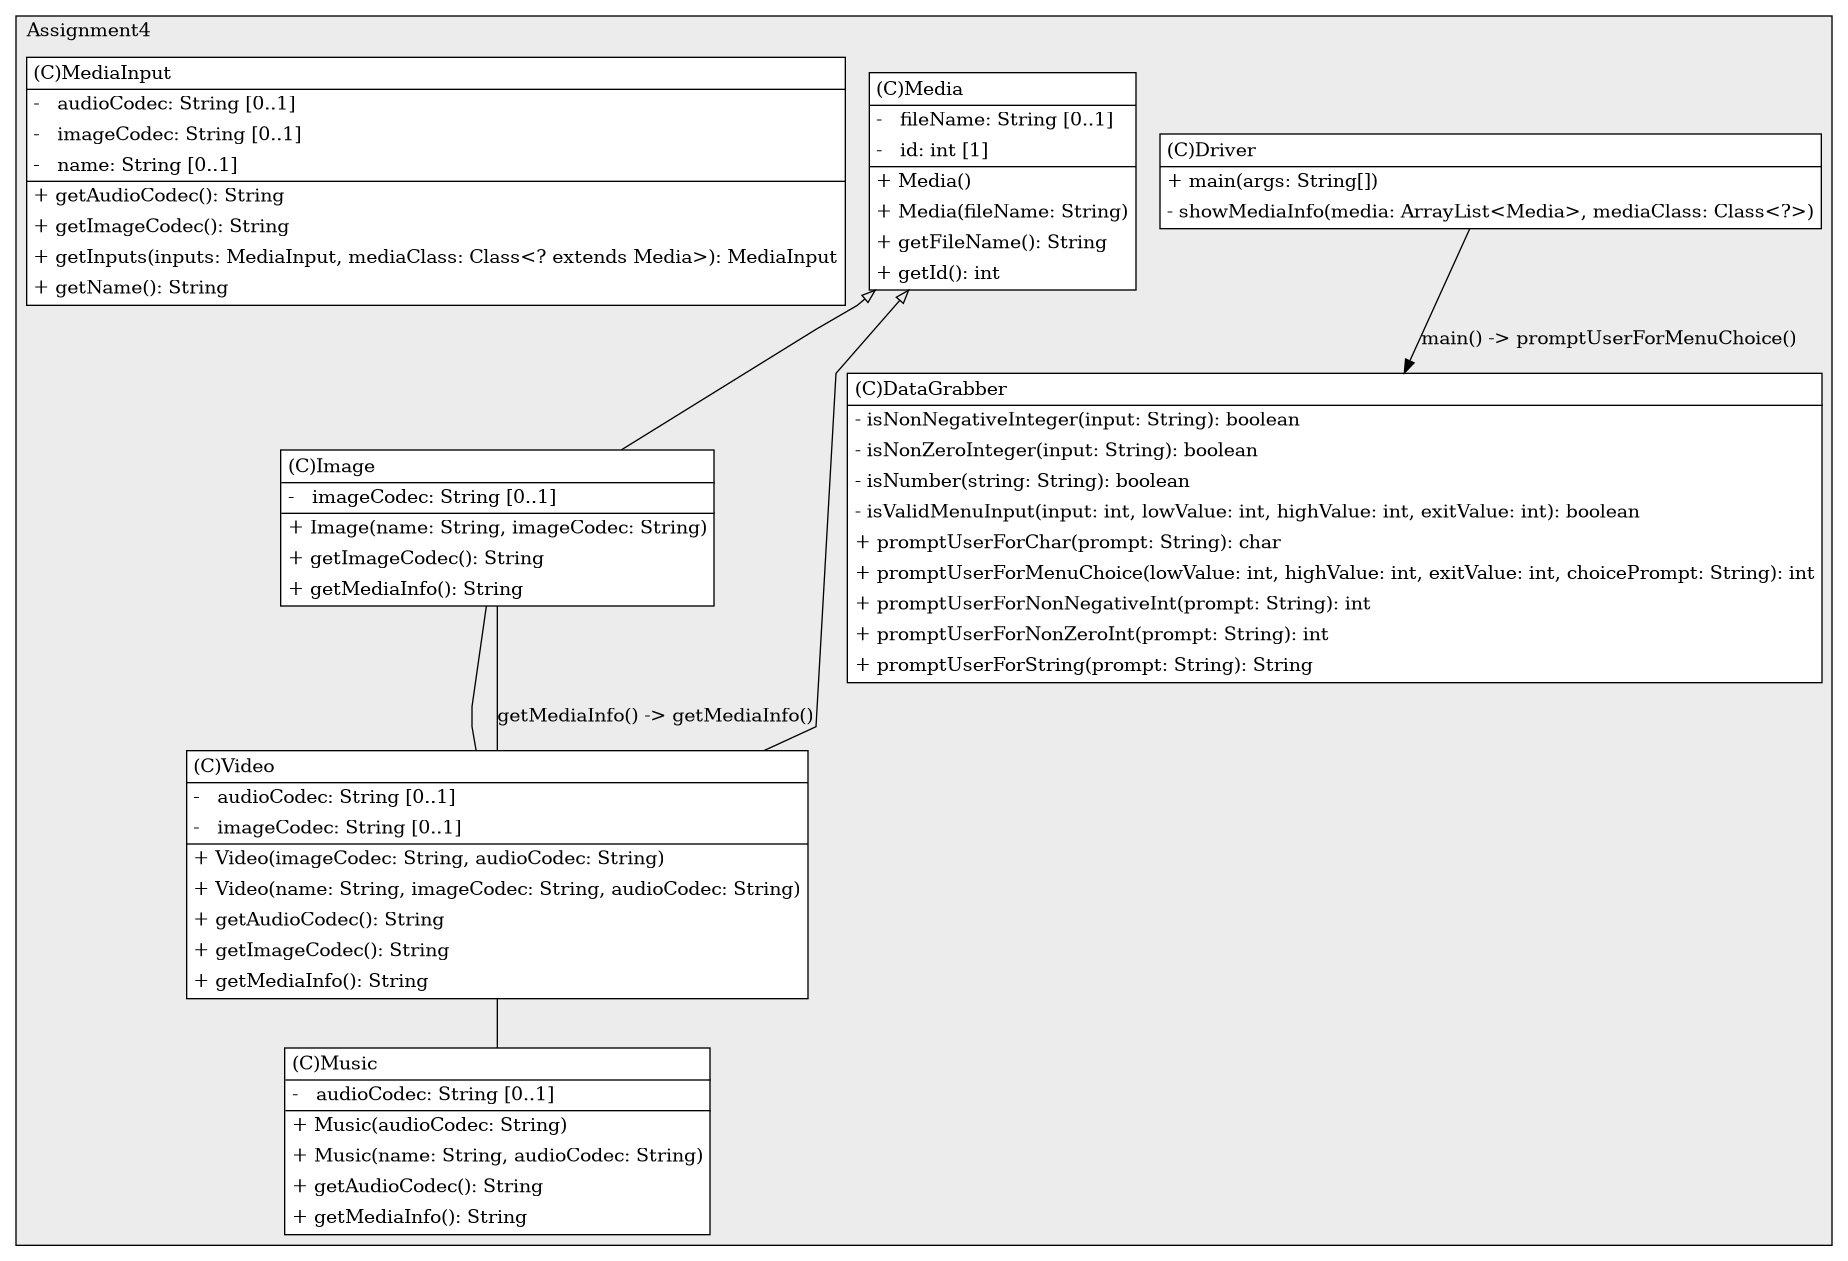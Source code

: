 @startuml

/' diagram meta data start
config=StructureConfiguration;
{
  "projectClassification": {
    "searchMode": "OpenProject", // OpenProject, AllProjects
    "includedProjects": "",
    "pathEndKeywords": "*.impl",
    "isClientPath": "",
    "isClientName": "",
    "isTestPath": "",
    "isTestName": "",
    "isMappingPath": "",
    "isMappingName": "",
    "isDataAccessPath": "",
    "isDataAccessName": "",
    "isDataStructurePath": "",
    "isDataStructureName": "",
    "isInterfaceStructuresPath": "",
    "isInterfaceStructuresName": "",
    "isEntryPointPath": "",
    "isEntryPointName": "",
    "treatFinalFieldsAsMandatory": false
  },
  "graphRestriction": {
    "classPackageExcludeFilter": "",
    "classPackageIncludeFilter": "",
    "classNameExcludeFilter": "",
    "classNameIncludeFilter": "",
    "methodNameExcludeFilter": "",
    "methodNameIncludeFilter": "",
    "removeByInheritance": "", // inheritance/annotation based filtering is done in a second step
    "removeByAnnotation": "",
    "removeByClassPackage": "", // cleanup the graph after inheritance/annotation based filtering is done
    "removeByClassName": "",
    "cutMappings": false,
    "cutEnum": true,
    "cutTests": true,
    "cutClient": true,
    "cutDataAccess": false,
    "cutInterfaceStructures": false,
    "cutDataStructures": false,
    "cutGetterAndSetter": false,
    "cutConstructors": false
  },
  "graphTraversal": {
    "forwardDepth": 3,
    "backwardDepth": 3,
    "classPackageExcludeFilter": "",
    "classPackageIncludeFilter": "",
    "classNameExcludeFilter": "",
    "classNameIncludeFilter": "",
    "methodNameExcludeFilter": "",
    "methodNameIncludeFilter": "",
    "hideMappings": false,
    "hideDataStructures": false,
    "hidePrivateMethods": true,
    "hideInterfaceCalls": true, // indirection: implementation -> interface (is hidden) -> implementation
    "onlyShowApplicationEntryPoints": false, // root node is included
    "useMethodCallsForStructureDiagram": "ForwardOnly" // ForwardOnly, BothDirections, No
  },
  "details": {
    "aggregation": "GroupByClass", // ByClass, GroupByClass, None
    "showClassGenericTypes": true,
    "showMethods": true,
    "showMethodParameterNames": true,
    "showMethodParameterTypes": true,
    "showMethodReturnType": true,
    "showPackageLevels": 2,
    "showDetailedClassStructure": true
  },
  "rootClass": "Assignments.Assignment4.Driver",
  "extensionCallbackMethod": "" // qualified.class.name#methodName - signature: public static String method(String)
}
diagram meta data end '/



digraph g {
    rankdir="TB"
    splines=polyline
    

'nodes 
subgraph cluster_877724953 { 
   	label=Assignment4
	labeljust=l
	fillcolor="#ececec"
	style=filled
   
   DataGrabber1021565921[
	label=<<TABLE BORDER="1" CELLBORDER="0" CELLPADDING="4" CELLSPACING="0">
<TR><TD ALIGN="LEFT" >(C)DataGrabber</TD></TR>
<HR/>
<TR><TD ALIGN="LEFT" >- isNonNegativeInteger(input: String): boolean</TD></TR>
<TR><TD ALIGN="LEFT" >- isNonZeroInteger(input: String): boolean</TD></TR>
<TR><TD ALIGN="LEFT" >- isNumber(string: String): boolean</TD></TR>
<TR><TD ALIGN="LEFT" >- isValidMenuInput(input: int, lowValue: int, highValue: int, exitValue: int): boolean</TD></TR>
<TR><TD ALIGN="LEFT" >+ promptUserForChar(prompt: String): char</TD></TR>
<TR><TD ALIGN="LEFT" >+ promptUserForMenuChoice(lowValue: int, highValue: int, exitValue: int, choicePrompt: String): int</TD></TR>
<TR><TD ALIGN="LEFT" >+ promptUserForNonNegativeInt(prompt: String): int</TD></TR>
<TR><TD ALIGN="LEFT" >+ promptUserForNonZeroInt(prompt: String): int</TD></TR>
<TR><TD ALIGN="LEFT" >+ promptUserForString(prompt: String): String</TD></TR>
</TABLE>>
	style=filled
	margin=0
	shape=plaintext
	fillcolor="#FFFFFF"
];

Driver1021565921[
	label=<<TABLE BORDER="1" CELLBORDER="0" CELLPADDING="4" CELLSPACING="0">
<TR><TD ALIGN="LEFT" >(C)Driver</TD></TR>
<HR/>
<TR><TD ALIGN="LEFT" >+ main(args: String[])</TD></TR>
<TR><TD ALIGN="LEFT" >- showMediaInfo(media: ArrayList&lt;Media&gt;, mediaClass: Class&lt;?&gt;)</TD></TR>
</TABLE>>
	style=filled
	margin=0
	shape=plaintext
	fillcolor="#FFFFFF"
];

Image1021565921[
	label=<<TABLE BORDER="1" CELLBORDER="0" CELLPADDING="4" CELLSPACING="0">
<TR><TD ALIGN="LEFT" >(C)Image</TD></TR>
<HR/>
<TR><TD ALIGN="LEFT" >-   imageCodec: String [0..1]</TD></TR>
<HR/>
<TR><TD ALIGN="LEFT" >+ Image(name: String, imageCodec: String)</TD></TR>
<TR><TD ALIGN="LEFT" >+ getImageCodec(): String</TD></TR>
<TR><TD ALIGN="LEFT" >+ getMediaInfo(): String</TD></TR>
</TABLE>>
	style=filled
	margin=0
	shape=plaintext
	fillcolor="#FFFFFF"
];

Media1021565921[
	label=<<TABLE BORDER="1" CELLBORDER="0" CELLPADDING="4" CELLSPACING="0">
<TR><TD ALIGN="LEFT" >(C)Media</TD></TR>
<HR/>
<TR><TD ALIGN="LEFT" >-   fileName: String [0..1]</TD></TR>
<TR><TD ALIGN="LEFT" >-   id: int [1]</TD></TR>
<HR/>
<TR><TD ALIGN="LEFT" >+ Media()</TD></TR>
<TR><TD ALIGN="LEFT" >+ Media(fileName: String)</TD></TR>
<TR><TD ALIGN="LEFT" >+ getFileName(): String</TD></TR>
<TR><TD ALIGN="LEFT" >+ getId(): int</TD></TR>
</TABLE>>
	style=filled
	margin=0
	shape=plaintext
	fillcolor="#FFFFFF"
];

MediaInput1021565921[
	label=<<TABLE BORDER="1" CELLBORDER="0" CELLPADDING="4" CELLSPACING="0">
<TR><TD ALIGN="LEFT" >(C)MediaInput</TD></TR>
<HR/>
<TR><TD ALIGN="LEFT" >-   audioCodec: String [0..1]</TD></TR>
<TR><TD ALIGN="LEFT" >-   imageCodec: String [0..1]</TD></TR>
<TR><TD ALIGN="LEFT" >-   name: String [0..1]</TD></TR>
<HR/>
<TR><TD ALIGN="LEFT" >+ getAudioCodec(): String</TD></TR>
<TR><TD ALIGN="LEFT" >+ getImageCodec(): String</TD></TR>
<TR><TD ALIGN="LEFT" >+ getInputs(inputs: MediaInput, mediaClass: Class&lt;? extends Media&gt;): MediaInput</TD></TR>
<TR><TD ALIGN="LEFT" >+ getName(): String</TD></TR>
</TABLE>>
	style=filled
	margin=0
	shape=plaintext
	fillcolor="#FFFFFF"
];

Music1021565921[
	label=<<TABLE BORDER="1" CELLBORDER="0" CELLPADDING="4" CELLSPACING="0">
<TR><TD ALIGN="LEFT" >(C)Music</TD></TR>
<HR/>
<TR><TD ALIGN="LEFT" >-   audioCodec: String [0..1]</TD></TR>
<HR/>
<TR><TD ALIGN="LEFT" >+ Music(audioCodec: String)</TD></TR>
<TR><TD ALIGN="LEFT" >+ Music(name: String, audioCodec: String)</TD></TR>
<TR><TD ALIGN="LEFT" >+ getAudioCodec(): String</TD></TR>
<TR><TD ALIGN="LEFT" >+ getMediaInfo(): String</TD></TR>
</TABLE>>
	style=filled
	margin=0
	shape=plaintext
	fillcolor="#FFFFFF"
];

Video1021565921[
	label=<<TABLE BORDER="1" CELLBORDER="0" CELLPADDING="4" CELLSPACING="0">
<TR><TD ALIGN="LEFT" >(C)Video</TD></TR>
<HR/>
<TR><TD ALIGN="LEFT" >-   audioCodec: String [0..1]</TD></TR>
<TR><TD ALIGN="LEFT" >-   imageCodec: String [0..1]</TD></TR>
<HR/>
<TR><TD ALIGN="LEFT" >+ Video(imageCodec: String, audioCodec: String)</TD></TR>
<TR><TD ALIGN="LEFT" >+ Video(name: String, imageCodec: String, audioCodec: String)</TD></TR>
<TR><TD ALIGN="LEFT" >+ getAudioCodec(): String</TD></TR>
<TR><TD ALIGN="LEFT" >+ getImageCodec(): String</TD></TR>
<TR><TD ALIGN="LEFT" >+ getMediaInfo(): String</TD></TR>
</TABLE>>
	style=filled
	margin=0
	shape=plaintext
	fillcolor="#FFFFFF"
];
} 

'edges    
Driver1021565921 -> DataGrabber1021565921[label="main() -> promptUserForMenuChoice()"];
Image1021565921 -> Video1021565921[arrowhead=none];
Media1021565921 -> Image1021565921[arrowhead=none, arrowtail=empty, dir=both];
Media1021565921 -> Video1021565921[arrowhead=none, arrowtail=empty, dir=both];
Video1021565921 -> Image1021565921[label="getMediaInfo() -> getMediaInfo()", arrowhead=none];
Video1021565921 -> Music1021565921[arrowhead=none];
    
}
@enduml